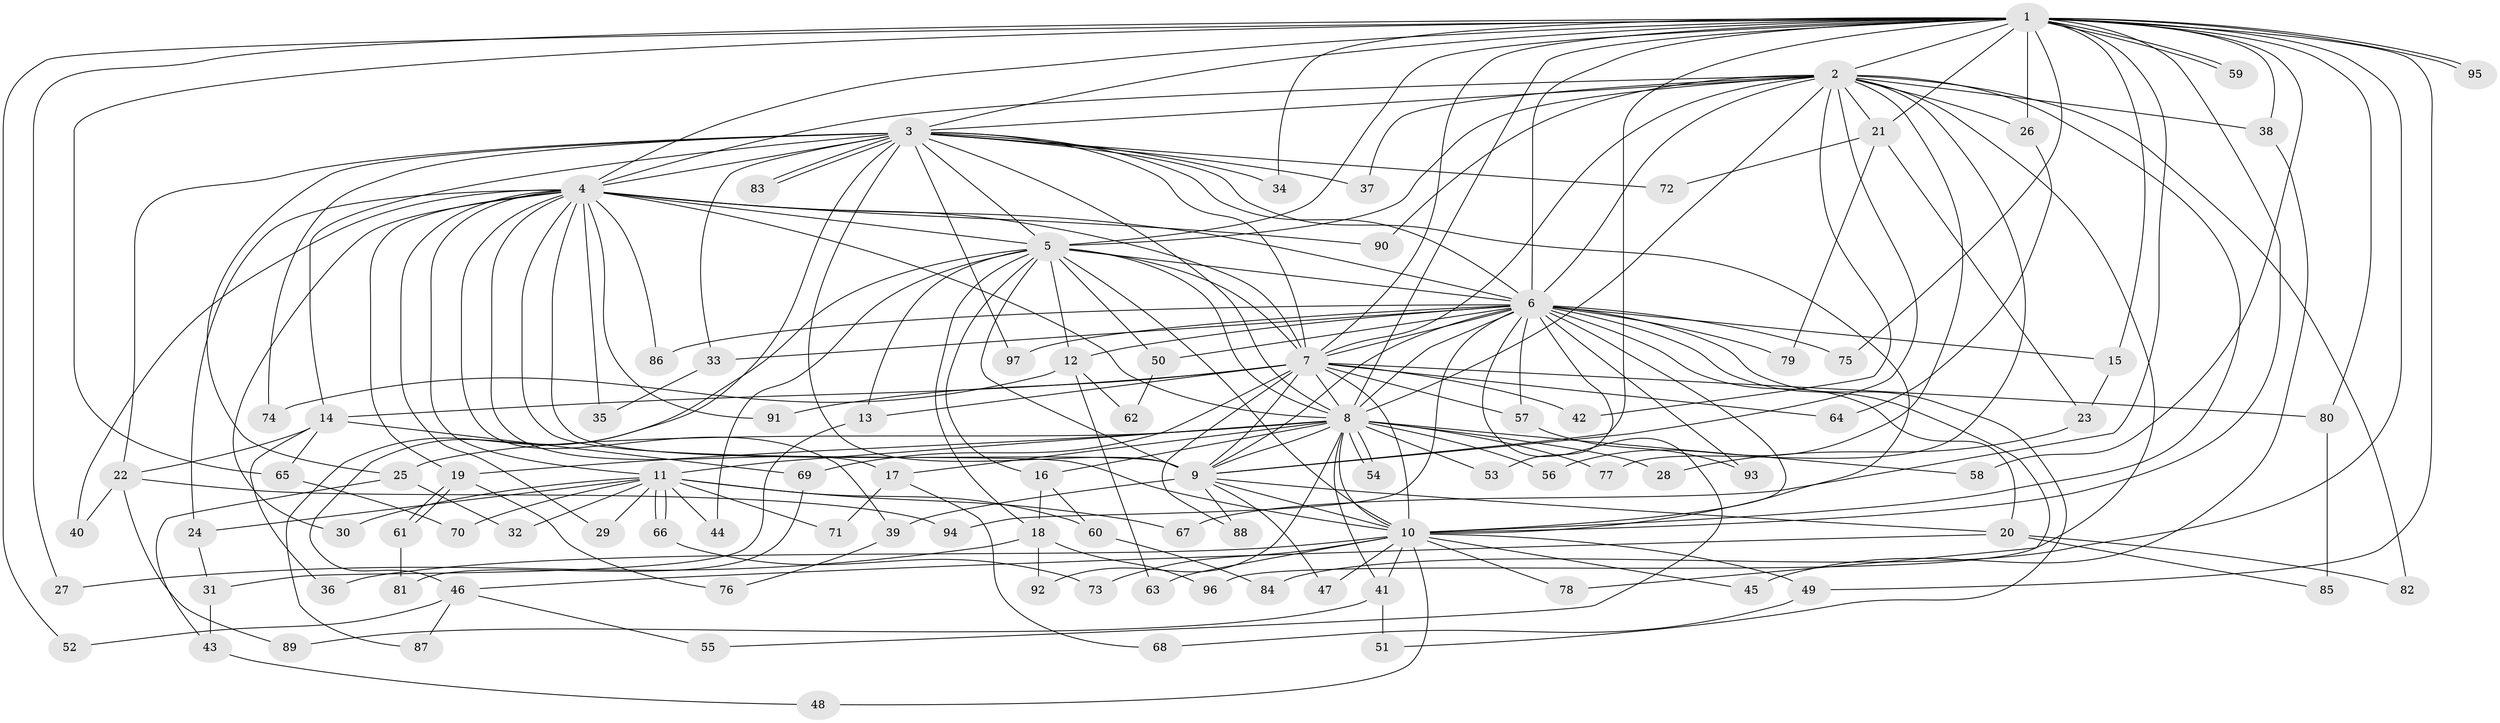 // Generated by graph-tools (version 1.1) at 2025/34/03/09/25 02:34:56]
// undirected, 97 vertices, 219 edges
graph export_dot {
graph [start="1"]
  node [color=gray90,style=filled];
  1;
  2;
  3;
  4;
  5;
  6;
  7;
  8;
  9;
  10;
  11;
  12;
  13;
  14;
  15;
  16;
  17;
  18;
  19;
  20;
  21;
  22;
  23;
  24;
  25;
  26;
  27;
  28;
  29;
  30;
  31;
  32;
  33;
  34;
  35;
  36;
  37;
  38;
  39;
  40;
  41;
  42;
  43;
  44;
  45;
  46;
  47;
  48;
  49;
  50;
  51;
  52;
  53;
  54;
  55;
  56;
  57;
  58;
  59;
  60;
  61;
  62;
  63;
  64;
  65;
  66;
  67;
  68;
  69;
  70;
  71;
  72;
  73;
  74;
  75;
  76;
  77;
  78;
  79;
  80;
  81;
  82;
  83;
  84;
  85;
  86;
  87;
  88;
  89;
  90;
  91;
  92;
  93;
  94;
  95;
  96;
  97;
  1 -- 2;
  1 -- 3;
  1 -- 4;
  1 -- 5;
  1 -- 6;
  1 -- 7;
  1 -- 8;
  1 -- 9;
  1 -- 10;
  1 -- 15;
  1 -- 21;
  1 -- 26;
  1 -- 27;
  1 -- 34;
  1 -- 38;
  1 -- 49;
  1 -- 52;
  1 -- 58;
  1 -- 59;
  1 -- 59;
  1 -- 65;
  1 -- 67;
  1 -- 75;
  1 -- 80;
  1 -- 84;
  1 -- 95;
  1 -- 95;
  2 -- 3;
  2 -- 4;
  2 -- 5;
  2 -- 6;
  2 -- 7;
  2 -- 8;
  2 -- 9;
  2 -- 10;
  2 -- 21;
  2 -- 26;
  2 -- 37;
  2 -- 38;
  2 -- 42;
  2 -- 56;
  2 -- 77;
  2 -- 82;
  2 -- 90;
  2 -- 96;
  3 -- 4;
  3 -- 5;
  3 -- 6;
  3 -- 7;
  3 -- 8;
  3 -- 9;
  3 -- 10;
  3 -- 14;
  3 -- 22;
  3 -- 25;
  3 -- 33;
  3 -- 34;
  3 -- 37;
  3 -- 46;
  3 -- 72;
  3 -- 74;
  3 -- 83;
  3 -- 83;
  3 -- 97;
  4 -- 5;
  4 -- 6;
  4 -- 7;
  4 -- 8;
  4 -- 9;
  4 -- 10;
  4 -- 11;
  4 -- 17;
  4 -- 19;
  4 -- 24;
  4 -- 29;
  4 -- 30;
  4 -- 35;
  4 -- 39;
  4 -- 40;
  4 -- 86;
  4 -- 90;
  4 -- 91;
  5 -- 6;
  5 -- 7;
  5 -- 8;
  5 -- 9;
  5 -- 10;
  5 -- 12;
  5 -- 13;
  5 -- 16;
  5 -- 18;
  5 -- 44;
  5 -- 50;
  5 -- 87;
  6 -- 7;
  6 -- 8;
  6 -- 9;
  6 -- 10;
  6 -- 12;
  6 -- 15;
  6 -- 20;
  6 -- 33;
  6 -- 50;
  6 -- 51;
  6 -- 53;
  6 -- 55;
  6 -- 57;
  6 -- 75;
  6 -- 78;
  6 -- 79;
  6 -- 86;
  6 -- 93;
  6 -- 94;
  6 -- 97;
  7 -- 8;
  7 -- 9;
  7 -- 10;
  7 -- 13;
  7 -- 14;
  7 -- 42;
  7 -- 57;
  7 -- 64;
  7 -- 69;
  7 -- 80;
  7 -- 88;
  7 -- 91;
  8 -- 9;
  8 -- 10;
  8 -- 11;
  8 -- 16;
  8 -- 17;
  8 -- 19;
  8 -- 25;
  8 -- 28;
  8 -- 41;
  8 -- 53;
  8 -- 54;
  8 -- 54;
  8 -- 56;
  8 -- 58;
  8 -- 77;
  8 -- 92;
  9 -- 10;
  9 -- 20;
  9 -- 39;
  9 -- 47;
  9 -- 88;
  10 -- 36;
  10 -- 41;
  10 -- 45;
  10 -- 47;
  10 -- 48;
  10 -- 49;
  10 -- 63;
  10 -- 73;
  10 -- 78;
  11 -- 24;
  11 -- 29;
  11 -- 30;
  11 -- 32;
  11 -- 44;
  11 -- 60;
  11 -- 66;
  11 -- 66;
  11 -- 67;
  11 -- 70;
  11 -- 71;
  12 -- 62;
  12 -- 63;
  12 -- 74;
  13 -- 31;
  14 -- 22;
  14 -- 36;
  14 -- 65;
  14 -- 69;
  15 -- 23;
  16 -- 18;
  16 -- 60;
  17 -- 68;
  17 -- 71;
  18 -- 27;
  18 -- 92;
  18 -- 96;
  19 -- 61;
  19 -- 61;
  19 -- 76;
  20 -- 46;
  20 -- 82;
  20 -- 85;
  21 -- 23;
  21 -- 72;
  21 -- 79;
  22 -- 40;
  22 -- 89;
  22 -- 94;
  23 -- 28;
  24 -- 31;
  25 -- 32;
  25 -- 43;
  26 -- 64;
  31 -- 43;
  33 -- 35;
  38 -- 45;
  39 -- 76;
  41 -- 51;
  41 -- 89;
  43 -- 48;
  46 -- 52;
  46 -- 55;
  46 -- 87;
  49 -- 68;
  50 -- 62;
  57 -- 93;
  60 -- 84;
  61 -- 81;
  65 -- 70;
  66 -- 73;
  69 -- 81;
  80 -- 85;
}

